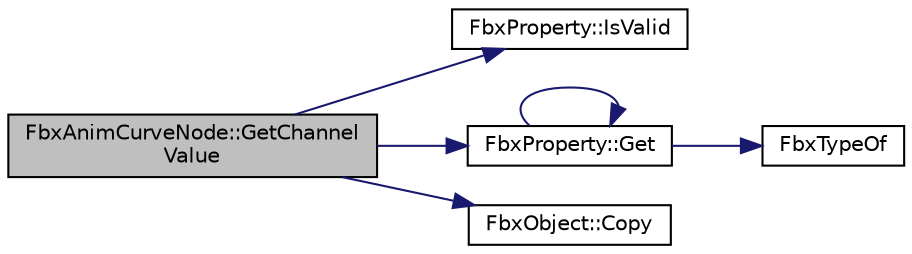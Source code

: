 digraph "FbxAnimCurveNode::GetChannelValue"
{
  edge [fontname="Helvetica",fontsize="10",labelfontname="Helvetica",labelfontsize="10"];
  node [fontname="Helvetica",fontsize="10",shape=record];
  rankdir="LR";
  Node50 [label="FbxAnimCurveNode::GetChannel\lValue",height=0.2,width=0.4,color="black", fillcolor="grey75", style="filled", fontcolor="black"];
  Node50 -> Node51 [color="midnightblue",fontsize="10",style="solid"];
  Node51 [label="FbxProperty::IsValid",height=0.2,width=0.4,color="black", fillcolor="white", style="filled",URL="$class_fbx_property.html#a1c40042c55d1f4a1d4837f06fbc1d764"];
  Node50 -> Node52 [color="midnightblue",fontsize="10",style="solid"];
  Node52 [label="FbxProperty::Get",height=0.2,width=0.4,color="black", fillcolor="white", style="filled",URL="$class_fbx_property.html#a7d3760c0aec45b51823c57f62a08dc46"];
  Node52 -> Node52 [color="midnightblue",fontsize="10",style="solid"];
  Node52 -> Node53 [color="midnightblue",fontsize="10",style="solid"];
  Node53 [label="FbxTypeOf",height=0.2,width=0.4,color="black", fillcolor="white", style="filled",URL="$fbxpropertytypes_8h.html#a1e622dc5bedcefdf0cf0d051d0d7dc4d"];
  Node50 -> Node54 [color="midnightblue",fontsize="10",style="solid"];
  Node54 [label="FbxObject::Copy",height=0.2,width=0.4,color="black", fillcolor="white", style="filled",URL="$class_fbx_object.html#a0c0c5adb38284d14bb82c04d54504a3e"];
}
